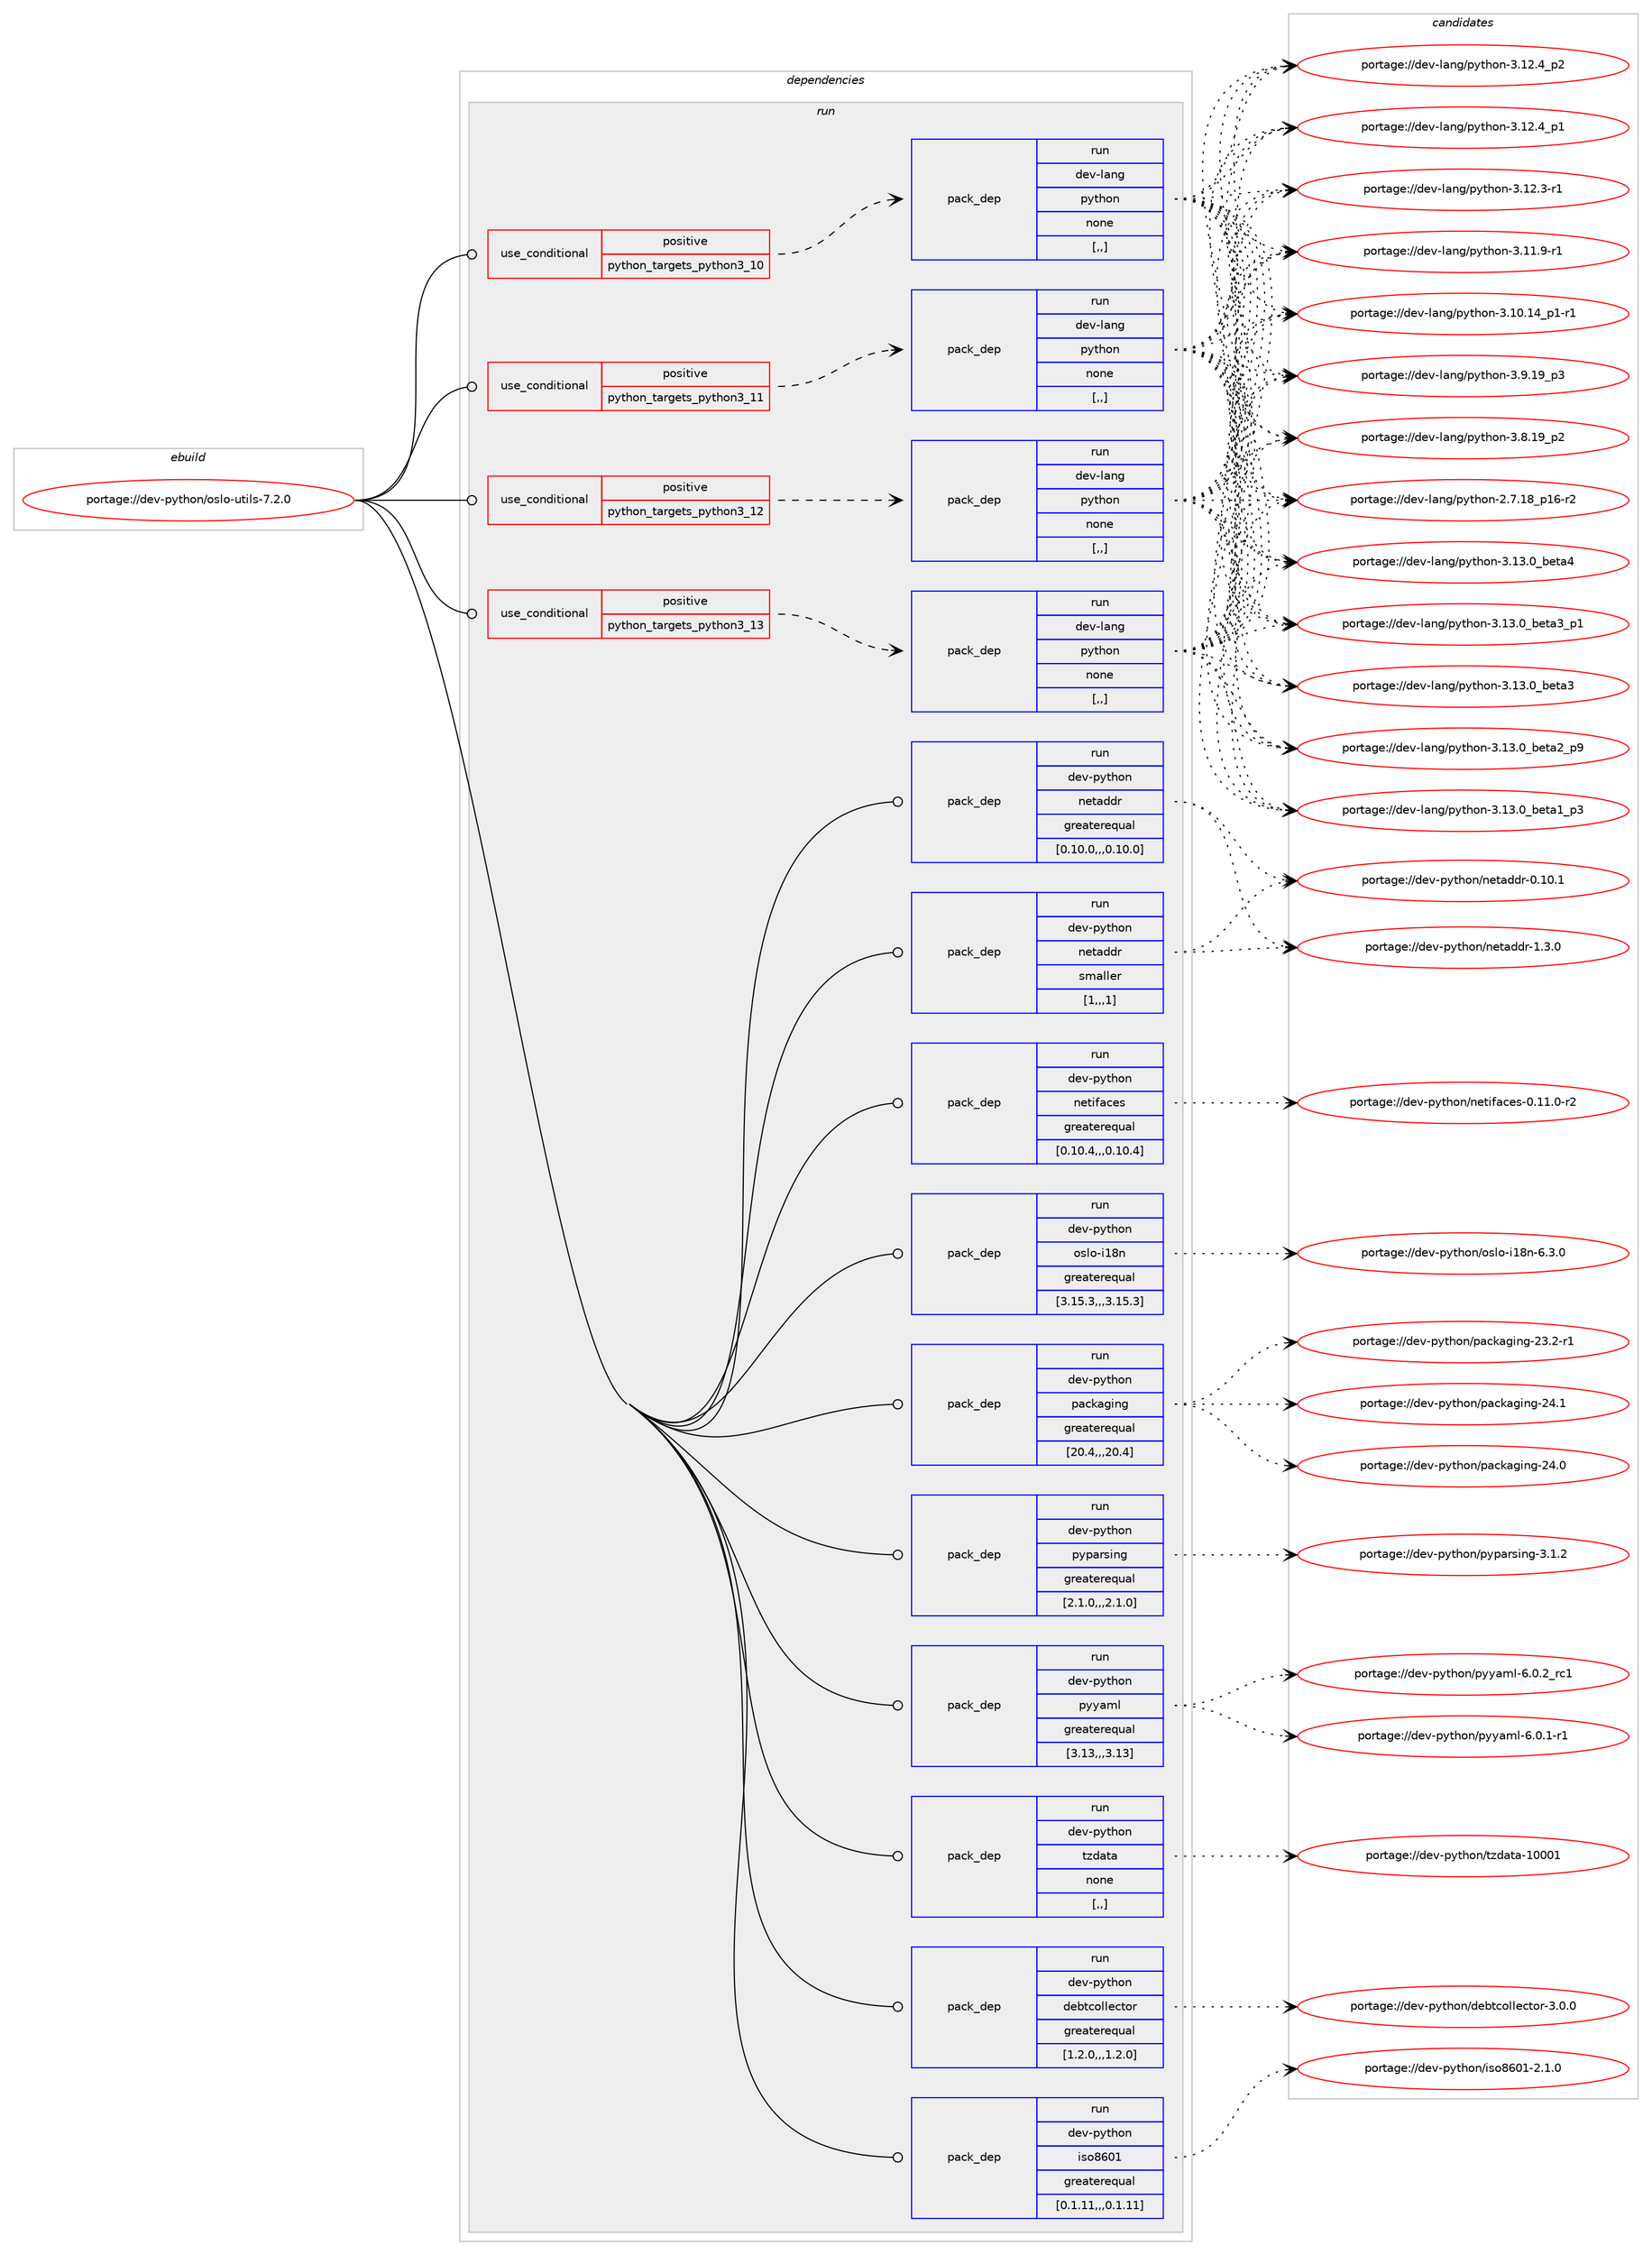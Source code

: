 digraph prolog {

# *************
# Graph options
# *************

newrank=true;
concentrate=true;
compound=true;
graph [rankdir=LR,fontname=Helvetica,fontsize=10,ranksep=1.5];#, ranksep=2.5, nodesep=0.2];
edge  [arrowhead=vee];
node  [fontname=Helvetica,fontsize=10];

# **********
# The ebuild
# **********

subgraph cluster_leftcol {
color=gray;
label=<<i>ebuild</i>>;
id [label="portage://dev-python/oslo-utils-7.2.0", color=red, width=4, href="../dev-python/oslo-utils-7.2.0.svg"];
}

# ****************
# The dependencies
# ****************

subgraph cluster_midcol {
color=gray;
label=<<i>dependencies</i>>;
subgraph cluster_compile {
fillcolor="#eeeeee";
style=filled;
label=<<i>compile</i>>;
}
subgraph cluster_compileandrun {
fillcolor="#eeeeee";
style=filled;
label=<<i>compile and run</i>>;
}
subgraph cluster_run {
fillcolor="#eeeeee";
style=filled;
label=<<i>run</i>>;
subgraph cond35602 {
dependency153451 [label=<<TABLE BORDER="0" CELLBORDER="1" CELLSPACING="0" CELLPADDING="4"><TR><TD ROWSPAN="3" CELLPADDING="10">use_conditional</TD></TR><TR><TD>positive</TD></TR><TR><TD>python_targets_python3_10</TD></TR></TABLE>>, shape=none, color=red];
subgraph pack116599 {
dependency153452 [label=<<TABLE BORDER="0" CELLBORDER="1" CELLSPACING="0" CELLPADDING="4" WIDTH="220"><TR><TD ROWSPAN="6" CELLPADDING="30">pack_dep</TD></TR><TR><TD WIDTH="110">run</TD></TR><TR><TD>dev-lang</TD></TR><TR><TD>python</TD></TR><TR><TD>none</TD></TR><TR><TD>[,,]</TD></TR></TABLE>>, shape=none, color=blue];
}
dependency153451:e -> dependency153452:w [weight=20,style="dashed",arrowhead="vee"];
}
id:e -> dependency153451:w [weight=20,style="solid",arrowhead="odot"];
subgraph cond35603 {
dependency153453 [label=<<TABLE BORDER="0" CELLBORDER="1" CELLSPACING="0" CELLPADDING="4"><TR><TD ROWSPAN="3" CELLPADDING="10">use_conditional</TD></TR><TR><TD>positive</TD></TR><TR><TD>python_targets_python3_11</TD></TR></TABLE>>, shape=none, color=red];
subgraph pack116600 {
dependency153454 [label=<<TABLE BORDER="0" CELLBORDER="1" CELLSPACING="0" CELLPADDING="4" WIDTH="220"><TR><TD ROWSPAN="6" CELLPADDING="30">pack_dep</TD></TR><TR><TD WIDTH="110">run</TD></TR><TR><TD>dev-lang</TD></TR><TR><TD>python</TD></TR><TR><TD>none</TD></TR><TR><TD>[,,]</TD></TR></TABLE>>, shape=none, color=blue];
}
dependency153453:e -> dependency153454:w [weight=20,style="dashed",arrowhead="vee"];
}
id:e -> dependency153453:w [weight=20,style="solid",arrowhead="odot"];
subgraph cond35604 {
dependency153455 [label=<<TABLE BORDER="0" CELLBORDER="1" CELLSPACING="0" CELLPADDING="4"><TR><TD ROWSPAN="3" CELLPADDING="10">use_conditional</TD></TR><TR><TD>positive</TD></TR><TR><TD>python_targets_python3_12</TD></TR></TABLE>>, shape=none, color=red];
subgraph pack116601 {
dependency153456 [label=<<TABLE BORDER="0" CELLBORDER="1" CELLSPACING="0" CELLPADDING="4" WIDTH="220"><TR><TD ROWSPAN="6" CELLPADDING="30">pack_dep</TD></TR><TR><TD WIDTH="110">run</TD></TR><TR><TD>dev-lang</TD></TR><TR><TD>python</TD></TR><TR><TD>none</TD></TR><TR><TD>[,,]</TD></TR></TABLE>>, shape=none, color=blue];
}
dependency153455:e -> dependency153456:w [weight=20,style="dashed",arrowhead="vee"];
}
id:e -> dependency153455:w [weight=20,style="solid",arrowhead="odot"];
subgraph cond35605 {
dependency153457 [label=<<TABLE BORDER="0" CELLBORDER="1" CELLSPACING="0" CELLPADDING="4"><TR><TD ROWSPAN="3" CELLPADDING="10">use_conditional</TD></TR><TR><TD>positive</TD></TR><TR><TD>python_targets_python3_13</TD></TR></TABLE>>, shape=none, color=red];
subgraph pack116602 {
dependency153458 [label=<<TABLE BORDER="0" CELLBORDER="1" CELLSPACING="0" CELLPADDING="4" WIDTH="220"><TR><TD ROWSPAN="6" CELLPADDING="30">pack_dep</TD></TR><TR><TD WIDTH="110">run</TD></TR><TR><TD>dev-lang</TD></TR><TR><TD>python</TD></TR><TR><TD>none</TD></TR><TR><TD>[,,]</TD></TR></TABLE>>, shape=none, color=blue];
}
dependency153457:e -> dependency153458:w [weight=20,style="dashed",arrowhead="vee"];
}
id:e -> dependency153457:w [weight=20,style="solid",arrowhead="odot"];
subgraph pack116603 {
dependency153459 [label=<<TABLE BORDER="0" CELLBORDER="1" CELLSPACING="0" CELLPADDING="4" WIDTH="220"><TR><TD ROWSPAN="6" CELLPADDING="30">pack_dep</TD></TR><TR><TD WIDTH="110">run</TD></TR><TR><TD>dev-python</TD></TR><TR><TD>debtcollector</TD></TR><TR><TD>greaterequal</TD></TR><TR><TD>[1.2.0,,,1.2.0]</TD></TR></TABLE>>, shape=none, color=blue];
}
id:e -> dependency153459:w [weight=20,style="solid",arrowhead="odot"];
subgraph pack116604 {
dependency153460 [label=<<TABLE BORDER="0" CELLBORDER="1" CELLSPACING="0" CELLPADDING="4" WIDTH="220"><TR><TD ROWSPAN="6" CELLPADDING="30">pack_dep</TD></TR><TR><TD WIDTH="110">run</TD></TR><TR><TD>dev-python</TD></TR><TR><TD>iso8601</TD></TR><TR><TD>greaterequal</TD></TR><TR><TD>[0.1.11,,,0.1.11]</TD></TR></TABLE>>, shape=none, color=blue];
}
id:e -> dependency153460:w [weight=20,style="solid",arrowhead="odot"];
subgraph pack116605 {
dependency153461 [label=<<TABLE BORDER="0" CELLBORDER="1" CELLSPACING="0" CELLPADDING="4" WIDTH="220"><TR><TD ROWSPAN="6" CELLPADDING="30">pack_dep</TD></TR><TR><TD WIDTH="110">run</TD></TR><TR><TD>dev-python</TD></TR><TR><TD>netaddr</TD></TR><TR><TD>greaterequal</TD></TR><TR><TD>[0.10.0,,,0.10.0]</TD></TR></TABLE>>, shape=none, color=blue];
}
id:e -> dependency153461:w [weight=20,style="solid",arrowhead="odot"];
subgraph pack116606 {
dependency153462 [label=<<TABLE BORDER="0" CELLBORDER="1" CELLSPACING="0" CELLPADDING="4" WIDTH="220"><TR><TD ROWSPAN="6" CELLPADDING="30">pack_dep</TD></TR><TR><TD WIDTH="110">run</TD></TR><TR><TD>dev-python</TD></TR><TR><TD>netaddr</TD></TR><TR><TD>smaller</TD></TR><TR><TD>[1,,,1]</TD></TR></TABLE>>, shape=none, color=blue];
}
id:e -> dependency153462:w [weight=20,style="solid",arrowhead="odot"];
subgraph pack116607 {
dependency153463 [label=<<TABLE BORDER="0" CELLBORDER="1" CELLSPACING="0" CELLPADDING="4" WIDTH="220"><TR><TD ROWSPAN="6" CELLPADDING="30">pack_dep</TD></TR><TR><TD WIDTH="110">run</TD></TR><TR><TD>dev-python</TD></TR><TR><TD>netifaces</TD></TR><TR><TD>greaterequal</TD></TR><TR><TD>[0.10.4,,,0.10.4]</TD></TR></TABLE>>, shape=none, color=blue];
}
id:e -> dependency153463:w [weight=20,style="solid",arrowhead="odot"];
subgraph pack116608 {
dependency153464 [label=<<TABLE BORDER="0" CELLBORDER="1" CELLSPACING="0" CELLPADDING="4" WIDTH="220"><TR><TD ROWSPAN="6" CELLPADDING="30">pack_dep</TD></TR><TR><TD WIDTH="110">run</TD></TR><TR><TD>dev-python</TD></TR><TR><TD>oslo-i18n</TD></TR><TR><TD>greaterequal</TD></TR><TR><TD>[3.15.3,,,3.15.3]</TD></TR></TABLE>>, shape=none, color=blue];
}
id:e -> dependency153464:w [weight=20,style="solid",arrowhead="odot"];
subgraph pack116609 {
dependency153465 [label=<<TABLE BORDER="0" CELLBORDER="1" CELLSPACING="0" CELLPADDING="4" WIDTH="220"><TR><TD ROWSPAN="6" CELLPADDING="30">pack_dep</TD></TR><TR><TD WIDTH="110">run</TD></TR><TR><TD>dev-python</TD></TR><TR><TD>packaging</TD></TR><TR><TD>greaterequal</TD></TR><TR><TD>[20.4,,,20.4]</TD></TR></TABLE>>, shape=none, color=blue];
}
id:e -> dependency153465:w [weight=20,style="solid",arrowhead="odot"];
subgraph pack116610 {
dependency153466 [label=<<TABLE BORDER="0" CELLBORDER="1" CELLSPACING="0" CELLPADDING="4" WIDTH="220"><TR><TD ROWSPAN="6" CELLPADDING="30">pack_dep</TD></TR><TR><TD WIDTH="110">run</TD></TR><TR><TD>dev-python</TD></TR><TR><TD>pyparsing</TD></TR><TR><TD>greaterequal</TD></TR><TR><TD>[2.1.0,,,2.1.0]</TD></TR></TABLE>>, shape=none, color=blue];
}
id:e -> dependency153466:w [weight=20,style="solid",arrowhead="odot"];
subgraph pack116611 {
dependency153467 [label=<<TABLE BORDER="0" CELLBORDER="1" CELLSPACING="0" CELLPADDING="4" WIDTH="220"><TR><TD ROWSPAN="6" CELLPADDING="30">pack_dep</TD></TR><TR><TD WIDTH="110">run</TD></TR><TR><TD>dev-python</TD></TR><TR><TD>pyyaml</TD></TR><TR><TD>greaterequal</TD></TR><TR><TD>[3.13,,,3.13]</TD></TR></TABLE>>, shape=none, color=blue];
}
id:e -> dependency153467:w [weight=20,style="solid",arrowhead="odot"];
subgraph pack116612 {
dependency153468 [label=<<TABLE BORDER="0" CELLBORDER="1" CELLSPACING="0" CELLPADDING="4" WIDTH="220"><TR><TD ROWSPAN="6" CELLPADDING="30">pack_dep</TD></TR><TR><TD WIDTH="110">run</TD></TR><TR><TD>dev-python</TD></TR><TR><TD>tzdata</TD></TR><TR><TD>none</TD></TR><TR><TD>[,,]</TD></TR></TABLE>>, shape=none, color=blue];
}
id:e -> dependency153468:w [weight=20,style="solid",arrowhead="odot"];
}
}

# **************
# The candidates
# **************

subgraph cluster_choices {
rank=same;
color=gray;
label=<<i>candidates</i>>;

subgraph choice116599 {
color=black;
nodesep=1;
choice1001011184510897110103471121211161041111104551464951464895981011169752 [label="portage://dev-lang/python-3.13.0_beta4", color=red, width=4,href="../dev-lang/python-3.13.0_beta4.svg"];
choice10010111845108971101034711212111610411111045514649514648959810111697519511249 [label="portage://dev-lang/python-3.13.0_beta3_p1", color=red, width=4,href="../dev-lang/python-3.13.0_beta3_p1.svg"];
choice1001011184510897110103471121211161041111104551464951464895981011169751 [label="portage://dev-lang/python-3.13.0_beta3", color=red, width=4,href="../dev-lang/python-3.13.0_beta3.svg"];
choice10010111845108971101034711212111610411111045514649514648959810111697509511257 [label="portage://dev-lang/python-3.13.0_beta2_p9", color=red, width=4,href="../dev-lang/python-3.13.0_beta2_p9.svg"];
choice10010111845108971101034711212111610411111045514649514648959810111697499511251 [label="portage://dev-lang/python-3.13.0_beta1_p3", color=red, width=4,href="../dev-lang/python-3.13.0_beta1_p3.svg"];
choice100101118451089711010347112121116104111110455146495046529511250 [label="portage://dev-lang/python-3.12.4_p2", color=red, width=4,href="../dev-lang/python-3.12.4_p2.svg"];
choice100101118451089711010347112121116104111110455146495046529511249 [label="portage://dev-lang/python-3.12.4_p1", color=red, width=4,href="../dev-lang/python-3.12.4_p1.svg"];
choice100101118451089711010347112121116104111110455146495046514511449 [label="portage://dev-lang/python-3.12.3-r1", color=red, width=4,href="../dev-lang/python-3.12.3-r1.svg"];
choice100101118451089711010347112121116104111110455146494946574511449 [label="portage://dev-lang/python-3.11.9-r1", color=red, width=4,href="../dev-lang/python-3.11.9-r1.svg"];
choice100101118451089711010347112121116104111110455146494846495295112494511449 [label="portage://dev-lang/python-3.10.14_p1-r1", color=red, width=4,href="../dev-lang/python-3.10.14_p1-r1.svg"];
choice100101118451089711010347112121116104111110455146574649579511251 [label="portage://dev-lang/python-3.9.19_p3", color=red, width=4,href="../dev-lang/python-3.9.19_p3.svg"];
choice100101118451089711010347112121116104111110455146564649579511250 [label="portage://dev-lang/python-3.8.19_p2", color=red, width=4,href="../dev-lang/python-3.8.19_p2.svg"];
choice100101118451089711010347112121116104111110455046554649569511249544511450 [label="portage://dev-lang/python-2.7.18_p16-r2", color=red, width=4,href="../dev-lang/python-2.7.18_p16-r2.svg"];
dependency153452:e -> choice1001011184510897110103471121211161041111104551464951464895981011169752:w [style=dotted,weight="100"];
dependency153452:e -> choice10010111845108971101034711212111610411111045514649514648959810111697519511249:w [style=dotted,weight="100"];
dependency153452:e -> choice1001011184510897110103471121211161041111104551464951464895981011169751:w [style=dotted,weight="100"];
dependency153452:e -> choice10010111845108971101034711212111610411111045514649514648959810111697509511257:w [style=dotted,weight="100"];
dependency153452:e -> choice10010111845108971101034711212111610411111045514649514648959810111697499511251:w [style=dotted,weight="100"];
dependency153452:e -> choice100101118451089711010347112121116104111110455146495046529511250:w [style=dotted,weight="100"];
dependency153452:e -> choice100101118451089711010347112121116104111110455146495046529511249:w [style=dotted,weight="100"];
dependency153452:e -> choice100101118451089711010347112121116104111110455146495046514511449:w [style=dotted,weight="100"];
dependency153452:e -> choice100101118451089711010347112121116104111110455146494946574511449:w [style=dotted,weight="100"];
dependency153452:e -> choice100101118451089711010347112121116104111110455146494846495295112494511449:w [style=dotted,weight="100"];
dependency153452:e -> choice100101118451089711010347112121116104111110455146574649579511251:w [style=dotted,weight="100"];
dependency153452:e -> choice100101118451089711010347112121116104111110455146564649579511250:w [style=dotted,weight="100"];
dependency153452:e -> choice100101118451089711010347112121116104111110455046554649569511249544511450:w [style=dotted,weight="100"];
}
subgraph choice116600 {
color=black;
nodesep=1;
choice1001011184510897110103471121211161041111104551464951464895981011169752 [label="portage://dev-lang/python-3.13.0_beta4", color=red, width=4,href="../dev-lang/python-3.13.0_beta4.svg"];
choice10010111845108971101034711212111610411111045514649514648959810111697519511249 [label="portage://dev-lang/python-3.13.0_beta3_p1", color=red, width=4,href="../dev-lang/python-3.13.0_beta3_p1.svg"];
choice1001011184510897110103471121211161041111104551464951464895981011169751 [label="portage://dev-lang/python-3.13.0_beta3", color=red, width=4,href="../dev-lang/python-3.13.0_beta3.svg"];
choice10010111845108971101034711212111610411111045514649514648959810111697509511257 [label="portage://dev-lang/python-3.13.0_beta2_p9", color=red, width=4,href="../dev-lang/python-3.13.0_beta2_p9.svg"];
choice10010111845108971101034711212111610411111045514649514648959810111697499511251 [label="portage://dev-lang/python-3.13.0_beta1_p3", color=red, width=4,href="../dev-lang/python-3.13.0_beta1_p3.svg"];
choice100101118451089711010347112121116104111110455146495046529511250 [label="portage://dev-lang/python-3.12.4_p2", color=red, width=4,href="../dev-lang/python-3.12.4_p2.svg"];
choice100101118451089711010347112121116104111110455146495046529511249 [label="portage://dev-lang/python-3.12.4_p1", color=red, width=4,href="../dev-lang/python-3.12.4_p1.svg"];
choice100101118451089711010347112121116104111110455146495046514511449 [label="portage://dev-lang/python-3.12.3-r1", color=red, width=4,href="../dev-lang/python-3.12.3-r1.svg"];
choice100101118451089711010347112121116104111110455146494946574511449 [label="portage://dev-lang/python-3.11.9-r1", color=red, width=4,href="../dev-lang/python-3.11.9-r1.svg"];
choice100101118451089711010347112121116104111110455146494846495295112494511449 [label="portage://dev-lang/python-3.10.14_p1-r1", color=red, width=4,href="../dev-lang/python-3.10.14_p1-r1.svg"];
choice100101118451089711010347112121116104111110455146574649579511251 [label="portage://dev-lang/python-3.9.19_p3", color=red, width=4,href="../dev-lang/python-3.9.19_p3.svg"];
choice100101118451089711010347112121116104111110455146564649579511250 [label="portage://dev-lang/python-3.8.19_p2", color=red, width=4,href="../dev-lang/python-3.8.19_p2.svg"];
choice100101118451089711010347112121116104111110455046554649569511249544511450 [label="portage://dev-lang/python-2.7.18_p16-r2", color=red, width=4,href="../dev-lang/python-2.7.18_p16-r2.svg"];
dependency153454:e -> choice1001011184510897110103471121211161041111104551464951464895981011169752:w [style=dotted,weight="100"];
dependency153454:e -> choice10010111845108971101034711212111610411111045514649514648959810111697519511249:w [style=dotted,weight="100"];
dependency153454:e -> choice1001011184510897110103471121211161041111104551464951464895981011169751:w [style=dotted,weight="100"];
dependency153454:e -> choice10010111845108971101034711212111610411111045514649514648959810111697509511257:w [style=dotted,weight="100"];
dependency153454:e -> choice10010111845108971101034711212111610411111045514649514648959810111697499511251:w [style=dotted,weight="100"];
dependency153454:e -> choice100101118451089711010347112121116104111110455146495046529511250:w [style=dotted,weight="100"];
dependency153454:e -> choice100101118451089711010347112121116104111110455146495046529511249:w [style=dotted,weight="100"];
dependency153454:e -> choice100101118451089711010347112121116104111110455146495046514511449:w [style=dotted,weight="100"];
dependency153454:e -> choice100101118451089711010347112121116104111110455146494946574511449:w [style=dotted,weight="100"];
dependency153454:e -> choice100101118451089711010347112121116104111110455146494846495295112494511449:w [style=dotted,weight="100"];
dependency153454:e -> choice100101118451089711010347112121116104111110455146574649579511251:w [style=dotted,weight="100"];
dependency153454:e -> choice100101118451089711010347112121116104111110455146564649579511250:w [style=dotted,weight="100"];
dependency153454:e -> choice100101118451089711010347112121116104111110455046554649569511249544511450:w [style=dotted,weight="100"];
}
subgraph choice116601 {
color=black;
nodesep=1;
choice1001011184510897110103471121211161041111104551464951464895981011169752 [label="portage://dev-lang/python-3.13.0_beta4", color=red, width=4,href="../dev-lang/python-3.13.0_beta4.svg"];
choice10010111845108971101034711212111610411111045514649514648959810111697519511249 [label="portage://dev-lang/python-3.13.0_beta3_p1", color=red, width=4,href="../dev-lang/python-3.13.0_beta3_p1.svg"];
choice1001011184510897110103471121211161041111104551464951464895981011169751 [label="portage://dev-lang/python-3.13.0_beta3", color=red, width=4,href="../dev-lang/python-3.13.0_beta3.svg"];
choice10010111845108971101034711212111610411111045514649514648959810111697509511257 [label="portage://dev-lang/python-3.13.0_beta2_p9", color=red, width=4,href="../dev-lang/python-3.13.0_beta2_p9.svg"];
choice10010111845108971101034711212111610411111045514649514648959810111697499511251 [label="portage://dev-lang/python-3.13.0_beta1_p3", color=red, width=4,href="../dev-lang/python-3.13.0_beta1_p3.svg"];
choice100101118451089711010347112121116104111110455146495046529511250 [label="portage://dev-lang/python-3.12.4_p2", color=red, width=4,href="../dev-lang/python-3.12.4_p2.svg"];
choice100101118451089711010347112121116104111110455146495046529511249 [label="portage://dev-lang/python-3.12.4_p1", color=red, width=4,href="../dev-lang/python-3.12.4_p1.svg"];
choice100101118451089711010347112121116104111110455146495046514511449 [label="portage://dev-lang/python-3.12.3-r1", color=red, width=4,href="../dev-lang/python-3.12.3-r1.svg"];
choice100101118451089711010347112121116104111110455146494946574511449 [label="portage://dev-lang/python-3.11.9-r1", color=red, width=4,href="../dev-lang/python-3.11.9-r1.svg"];
choice100101118451089711010347112121116104111110455146494846495295112494511449 [label="portage://dev-lang/python-3.10.14_p1-r1", color=red, width=4,href="../dev-lang/python-3.10.14_p1-r1.svg"];
choice100101118451089711010347112121116104111110455146574649579511251 [label="portage://dev-lang/python-3.9.19_p3", color=red, width=4,href="../dev-lang/python-3.9.19_p3.svg"];
choice100101118451089711010347112121116104111110455146564649579511250 [label="portage://dev-lang/python-3.8.19_p2", color=red, width=4,href="../dev-lang/python-3.8.19_p2.svg"];
choice100101118451089711010347112121116104111110455046554649569511249544511450 [label="portage://dev-lang/python-2.7.18_p16-r2", color=red, width=4,href="../dev-lang/python-2.7.18_p16-r2.svg"];
dependency153456:e -> choice1001011184510897110103471121211161041111104551464951464895981011169752:w [style=dotted,weight="100"];
dependency153456:e -> choice10010111845108971101034711212111610411111045514649514648959810111697519511249:w [style=dotted,weight="100"];
dependency153456:e -> choice1001011184510897110103471121211161041111104551464951464895981011169751:w [style=dotted,weight="100"];
dependency153456:e -> choice10010111845108971101034711212111610411111045514649514648959810111697509511257:w [style=dotted,weight="100"];
dependency153456:e -> choice10010111845108971101034711212111610411111045514649514648959810111697499511251:w [style=dotted,weight="100"];
dependency153456:e -> choice100101118451089711010347112121116104111110455146495046529511250:w [style=dotted,weight="100"];
dependency153456:e -> choice100101118451089711010347112121116104111110455146495046529511249:w [style=dotted,weight="100"];
dependency153456:e -> choice100101118451089711010347112121116104111110455146495046514511449:w [style=dotted,weight="100"];
dependency153456:e -> choice100101118451089711010347112121116104111110455146494946574511449:w [style=dotted,weight="100"];
dependency153456:e -> choice100101118451089711010347112121116104111110455146494846495295112494511449:w [style=dotted,weight="100"];
dependency153456:e -> choice100101118451089711010347112121116104111110455146574649579511251:w [style=dotted,weight="100"];
dependency153456:e -> choice100101118451089711010347112121116104111110455146564649579511250:w [style=dotted,weight="100"];
dependency153456:e -> choice100101118451089711010347112121116104111110455046554649569511249544511450:w [style=dotted,weight="100"];
}
subgraph choice116602 {
color=black;
nodesep=1;
choice1001011184510897110103471121211161041111104551464951464895981011169752 [label="portage://dev-lang/python-3.13.0_beta4", color=red, width=4,href="../dev-lang/python-3.13.0_beta4.svg"];
choice10010111845108971101034711212111610411111045514649514648959810111697519511249 [label="portage://dev-lang/python-3.13.0_beta3_p1", color=red, width=4,href="../dev-lang/python-3.13.0_beta3_p1.svg"];
choice1001011184510897110103471121211161041111104551464951464895981011169751 [label="portage://dev-lang/python-3.13.0_beta3", color=red, width=4,href="../dev-lang/python-3.13.0_beta3.svg"];
choice10010111845108971101034711212111610411111045514649514648959810111697509511257 [label="portage://dev-lang/python-3.13.0_beta2_p9", color=red, width=4,href="../dev-lang/python-3.13.0_beta2_p9.svg"];
choice10010111845108971101034711212111610411111045514649514648959810111697499511251 [label="portage://dev-lang/python-3.13.0_beta1_p3", color=red, width=4,href="../dev-lang/python-3.13.0_beta1_p3.svg"];
choice100101118451089711010347112121116104111110455146495046529511250 [label="portage://dev-lang/python-3.12.4_p2", color=red, width=4,href="../dev-lang/python-3.12.4_p2.svg"];
choice100101118451089711010347112121116104111110455146495046529511249 [label="portage://dev-lang/python-3.12.4_p1", color=red, width=4,href="../dev-lang/python-3.12.4_p1.svg"];
choice100101118451089711010347112121116104111110455146495046514511449 [label="portage://dev-lang/python-3.12.3-r1", color=red, width=4,href="../dev-lang/python-3.12.3-r1.svg"];
choice100101118451089711010347112121116104111110455146494946574511449 [label="portage://dev-lang/python-3.11.9-r1", color=red, width=4,href="../dev-lang/python-3.11.9-r1.svg"];
choice100101118451089711010347112121116104111110455146494846495295112494511449 [label="portage://dev-lang/python-3.10.14_p1-r1", color=red, width=4,href="../dev-lang/python-3.10.14_p1-r1.svg"];
choice100101118451089711010347112121116104111110455146574649579511251 [label="portage://dev-lang/python-3.9.19_p3", color=red, width=4,href="../dev-lang/python-3.9.19_p3.svg"];
choice100101118451089711010347112121116104111110455146564649579511250 [label="portage://dev-lang/python-3.8.19_p2", color=red, width=4,href="../dev-lang/python-3.8.19_p2.svg"];
choice100101118451089711010347112121116104111110455046554649569511249544511450 [label="portage://dev-lang/python-2.7.18_p16-r2", color=red, width=4,href="../dev-lang/python-2.7.18_p16-r2.svg"];
dependency153458:e -> choice1001011184510897110103471121211161041111104551464951464895981011169752:w [style=dotted,weight="100"];
dependency153458:e -> choice10010111845108971101034711212111610411111045514649514648959810111697519511249:w [style=dotted,weight="100"];
dependency153458:e -> choice1001011184510897110103471121211161041111104551464951464895981011169751:w [style=dotted,weight="100"];
dependency153458:e -> choice10010111845108971101034711212111610411111045514649514648959810111697509511257:w [style=dotted,weight="100"];
dependency153458:e -> choice10010111845108971101034711212111610411111045514649514648959810111697499511251:w [style=dotted,weight="100"];
dependency153458:e -> choice100101118451089711010347112121116104111110455146495046529511250:w [style=dotted,weight="100"];
dependency153458:e -> choice100101118451089711010347112121116104111110455146495046529511249:w [style=dotted,weight="100"];
dependency153458:e -> choice100101118451089711010347112121116104111110455146495046514511449:w [style=dotted,weight="100"];
dependency153458:e -> choice100101118451089711010347112121116104111110455146494946574511449:w [style=dotted,weight="100"];
dependency153458:e -> choice100101118451089711010347112121116104111110455146494846495295112494511449:w [style=dotted,weight="100"];
dependency153458:e -> choice100101118451089711010347112121116104111110455146574649579511251:w [style=dotted,weight="100"];
dependency153458:e -> choice100101118451089711010347112121116104111110455146564649579511250:w [style=dotted,weight="100"];
dependency153458:e -> choice100101118451089711010347112121116104111110455046554649569511249544511450:w [style=dotted,weight="100"];
}
subgraph choice116603 {
color=black;
nodesep=1;
choice1001011184511212111610411111047100101981169911110810810199116111114455146484648 [label="portage://dev-python/debtcollector-3.0.0", color=red, width=4,href="../dev-python/debtcollector-3.0.0.svg"];
dependency153459:e -> choice1001011184511212111610411111047100101981169911110810810199116111114455146484648:w [style=dotted,weight="100"];
}
subgraph choice116604 {
color=black;
nodesep=1;
choice100101118451121211161041111104710511511156544849455046494648 [label="portage://dev-python/iso8601-2.1.0", color=red, width=4,href="../dev-python/iso8601-2.1.0.svg"];
dependency153460:e -> choice100101118451121211161041111104710511511156544849455046494648:w [style=dotted,weight="100"];
}
subgraph choice116605 {
color=black;
nodesep=1;
choice100101118451121211161041111104711010111697100100114454946514648 [label="portage://dev-python/netaddr-1.3.0", color=red, width=4,href="../dev-python/netaddr-1.3.0.svg"];
choice10010111845112121116104111110471101011169710010011445484649484649 [label="portage://dev-python/netaddr-0.10.1", color=red, width=4,href="../dev-python/netaddr-0.10.1.svg"];
dependency153461:e -> choice100101118451121211161041111104711010111697100100114454946514648:w [style=dotted,weight="100"];
dependency153461:e -> choice10010111845112121116104111110471101011169710010011445484649484649:w [style=dotted,weight="100"];
}
subgraph choice116606 {
color=black;
nodesep=1;
choice100101118451121211161041111104711010111697100100114454946514648 [label="portage://dev-python/netaddr-1.3.0", color=red, width=4,href="../dev-python/netaddr-1.3.0.svg"];
choice10010111845112121116104111110471101011169710010011445484649484649 [label="portage://dev-python/netaddr-0.10.1", color=red, width=4,href="../dev-python/netaddr-0.10.1.svg"];
dependency153462:e -> choice100101118451121211161041111104711010111697100100114454946514648:w [style=dotted,weight="100"];
dependency153462:e -> choice10010111845112121116104111110471101011169710010011445484649484649:w [style=dotted,weight="100"];
}
subgraph choice116607 {
color=black;
nodesep=1;
choice10010111845112121116104111110471101011161051029799101115454846494946484511450 [label="portage://dev-python/netifaces-0.11.0-r2", color=red, width=4,href="../dev-python/netifaces-0.11.0-r2.svg"];
dependency153463:e -> choice10010111845112121116104111110471101011161051029799101115454846494946484511450:w [style=dotted,weight="100"];
}
subgraph choice116608 {
color=black;
nodesep=1;
choice1001011184511212111610411111047111115108111451054956110455446514648 [label="portage://dev-python/oslo-i18n-6.3.0", color=red, width=4,href="../dev-python/oslo-i18n-6.3.0.svg"];
dependency153464:e -> choice1001011184511212111610411111047111115108111451054956110455446514648:w [style=dotted,weight="100"];
}
subgraph choice116609 {
color=black;
nodesep=1;
choice10010111845112121116104111110471129799107971031051101034550524649 [label="portage://dev-python/packaging-24.1", color=red, width=4,href="../dev-python/packaging-24.1.svg"];
choice10010111845112121116104111110471129799107971031051101034550524648 [label="portage://dev-python/packaging-24.0", color=red, width=4,href="../dev-python/packaging-24.0.svg"];
choice100101118451121211161041111104711297991079710310511010345505146504511449 [label="portage://dev-python/packaging-23.2-r1", color=red, width=4,href="../dev-python/packaging-23.2-r1.svg"];
dependency153465:e -> choice10010111845112121116104111110471129799107971031051101034550524649:w [style=dotted,weight="100"];
dependency153465:e -> choice10010111845112121116104111110471129799107971031051101034550524648:w [style=dotted,weight="100"];
dependency153465:e -> choice100101118451121211161041111104711297991079710310511010345505146504511449:w [style=dotted,weight="100"];
}
subgraph choice116610 {
color=black;
nodesep=1;
choice100101118451121211161041111104711212111297114115105110103455146494650 [label="portage://dev-python/pyparsing-3.1.2", color=red, width=4,href="../dev-python/pyparsing-3.1.2.svg"];
dependency153466:e -> choice100101118451121211161041111104711212111297114115105110103455146494650:w [style=dotted,weight="100"];
}
subgraph choice116611 {
color=black;
nodesep=1;
choice100101118451121211161041111104711212112197109108455446484650951149949 [label="portage://dev-python/pyyaml-6.0.2_rc1", color=red, width=4,href="../dev-python/pyyaml-6.0.2_rc1.svg"];
choice1001011184511212111610411111047112121121971091084554464846494511449 [label="portage://dev-python/pyyaml-6.0.1-r1", color=red, width=4,href="../dev-python/pyyaml-6.0.1-r1.svg"];
dependency153467:e -> choice100101118451121211161041111104711212112197109108455446484650951149949:w [style=dotted,weight="100"];
dependency153467:e -> choice1001011184511212111610411111047112121121971091084554464846494511449:w [style=dotted,weight="100"];
}
subgraph choice116612 {
color=black;
nodesep=1;
choice10010111845112121116104111110471161221009711697454948484849 [label="portage://dev-python/tzdata-10001", color=red, width=4,href="../dev-python/tzdata-10001.svg"];
dependency153468:e -> choice10010111845112121116104111110471161221009711697454948484849:w [style=dotted,weight="100"];
}
}

}
